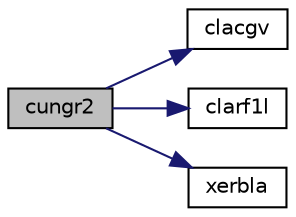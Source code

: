 digraph "cungr2"
{
 // LATEX_PDF_SIZE
  edge [fontname="Helvetica",fontsize="10",labelfontname="Helvetica",labelfontsize="10"];
  node [fontname="Helvetica",fontsize="10",shape=record];
  rankdir="LR";
  Node1 [label="cungr2",height=0.2,width=0.4,color="black", fillcolor="grey75", style="filled", fontcolor="black",tooltip="CUNGR2 generates all or part of the unitary matrix Q from an RQ factorization determined by cgerqf (u..."];
  Node1 -> Node2 [color="midnightblue",fontsize="10",style="solid",fontname="Helvetica"];
  Node2 [label="clacgv",height=0.2,width=0.4,color="black", fillcolor="white", style="filled",URL="$clacgv_8f.html#a0ff51770edb0cdc7328fdae7ace7954e",tooltip="CLACGV conjugates a complex vector."];
  Node1 -> Node3 [color="midnightblue",fontsize="10",style="solid",fontname="Helvetica"];
  Node3 [label="clarf1l",height=0.2,width=0.4,color="black", fillcolor="white", style="filled",URL="$clarf1l_8f.html#a8f1e0bfb7f1c120e98f16b95fea350af",tooltip="CLARF1L applies an elementary reflector to a general rectangular"];
  Node1 -> Node4 [color="midnightblue",fontsize="10",style="solid",fontname="Helvetica"];
  Node4 [label="xerbla",height=0.2,width=0.4,color="black", fillcolor="white", style="filled",URL="$xerbla_8f.html#a377ee61015baf8dea7770b3a404b1c07",tooltip="XERBLA"];
}
